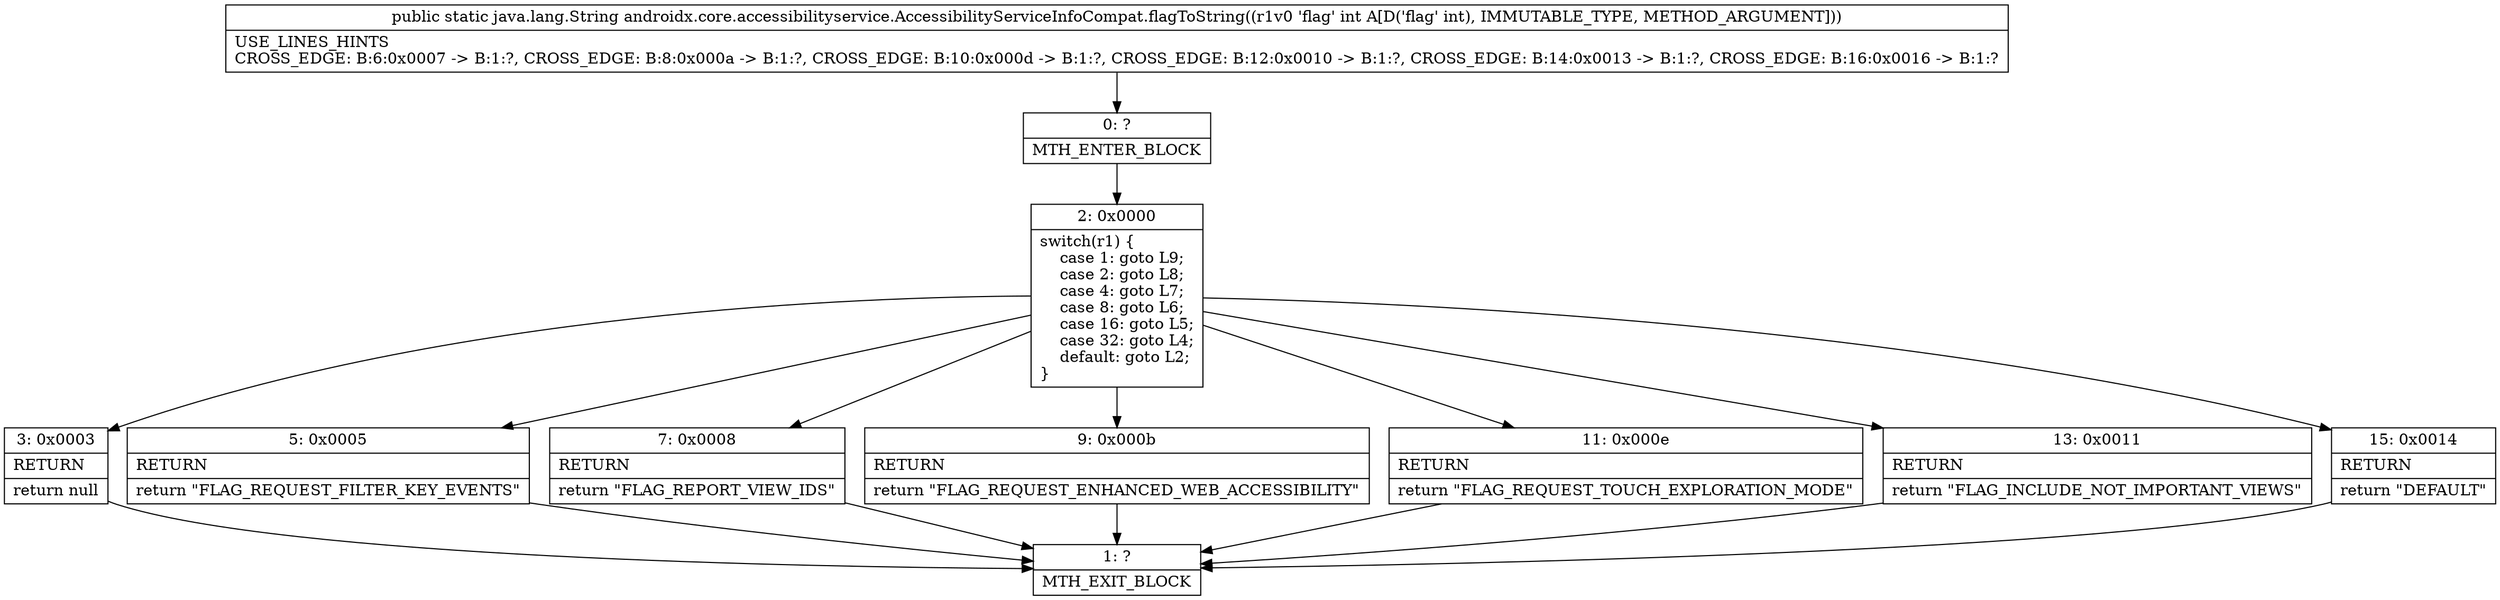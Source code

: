 digraph "CFG forandroidx.core.accessibilityservice.AccessibilityServiceInfoCompat.flagToString(I)Ljava\/lang\/String;" {
Node_0 [shape=record,label="{0\:\ ?|MTH_ENTER_BLOCK\l}"];
Node_2 [shape=record,label="{2\:\ 0x0000|switch(r1) \{\l    case 1: goto L9;\l    case 2: goto L8;\l    case 4: goto L7;\l    case 8: goto L6;\l    case 16: goto L5;\l    case 32: goto L4;\l    default: goto L2;\l\}\l}"];
Node_3 [shape=record,label="{3\:\ 0x0003|RETURN\l|return null\l}"];
Node_1 [shape=record,label="{1\:\ ?|MTH_EXIT_BLOCK\l}"];
Node_5 [shape=record,label="{5\:\ 0x0005|RETURN\l|return \"FLAG_REQUEST_FILTER_KEY_EVENTS\"\l}"];
Node_7 [shape=record,label="{7\:\ 0x0008|RETURN\l|return \"FLAG_REPORT_VIEW_IDS\"\l}"];
Node_9 [shape=record,label="{9\:\ 0x000b|RETURN\l|return \"FLAG_REQUEST_ENHANCED_WEB_ACCESSIBILITY\"\l}"];
Node_11 [shape=record,label="{11\:\ 0x000e|RETURN\l|return \"FLAG_REQUEST_TOUCH_EXPLORATION_MODE\"\l}"];
Node_13 [shape=record,label="{13\:\ 0x0011|RETURN\l|return \"FLAG_INCLUDE_NOT_IMPORTANT_VIEWS\"\l}"];
Node_15 [shape=record,label="{15\:\ 0x0014|RETURN\l|return \"DEFAULT\"\l}"];
MethodNode[shape=record,label="{public static java.lang.String androidx.core.accessibilityservice.AccessibilityServiceInfoCompat.flagToString((r1v0 'flag' int A[D('flag' int), IMMUTABLE_TYPE, METHOD_ARGUMENT]))  | USE_LINES_HINTS\lCROSS_EDGE: B:6:0x0007 \-\> B:1:?, CROSS_EDGE: B:8:0x000a \-\> B:1:?, CROSS_EDGE: B:10:0x000d \-\> B:1:?, CROSS_EDGE: B:12:0x0010 \-\> B:1:?, CROSS_EDGE: B:14:0x0013 \-\> B:1:?, CROSS_EDGE: B:16:0x0016 \-\> B:1:?\l}"];
MethodNode -> Node_0;Node_0 -> Node_2;
Node_2 -> Node_3;
Node_2 -> Node_5;
Node_2 -> Node_7;
Node_2 -> Node_9;
Node_2 -> Node_11;
Node_2 -> Node_13;
Node_2 -> Node_15;
Node_3 -> Node_1;
Node_5 -> Node_1;
Node_7 -> Node_1;
Node_9 -> Node_1;
Node_11 -> Node_1;
Node_13 -> Node_1;
Node_15 -> Node_1;
}

